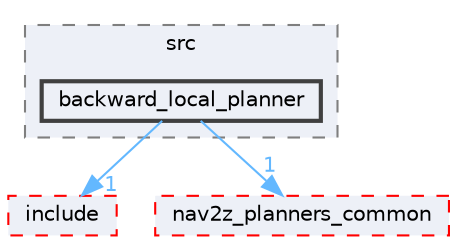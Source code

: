 digraph "smacc2_client_library/nav2z_client/custom_planners/backward_local_planner/src/backward_local_planner"
{
 // LATEX_PDF_SIZE
  bgcolor="transparent";
  edge [fontname=Helvetica,fontsize=10,labelfontname=Helvetica,labelfontsize=10];
  node [fontname=Helvetica,fontsize=10,shape=box,height=0.2,width=0.4];
  compound=true
  subgraph clusterdir_3781f604c0e34bfa2a1c9c0b3c50e1f6 {
    graph [ bgcolor="#edf0f7", pencolor="grey50", label="src", fontname=Helvetica,fontsize=10 style="filled,dashed", URL="dir_3781f604c0e34bfa2a1c9c0b3c50e1f6.html",tooltip=""]
  dir_37b171d6702421c21556403719686140 [label="backward_local_planner", fillcolor="#edf0f7", color="grey25", style="filled,bold", URL="dir_37b171d6702421c21556403719686140.html",tooltip=""];
  }
  dir_ef4d975d8355ccc14afb90f25382c836 [label="include", fillcolor="#edf0f7", color="red", style="filled,dashed", URL="dir_ef4d975d8355ccc14afb90f25382c836.html",tooltip=""];
  dir_ff0206bad6f2022af99afa405e1f2e4f [label="nav2z_planners_common", fillcolor="#edf0f7", color="red", style="filled,dashed", URL="dir_ff0206bad6f2022af99afa405e1f2e4f.html",tooltip=""];
  dir_37b171d6702421c21556403719686140->dir_ef4d975d8355ccc14afb90f25382c836 [headlabel="1", labeldistance=1.5 headhref="dir_000007_000052.html" color="steelblue1" fontcolor="steelblue1"];
  dir_37b171d6702421c21556403719686140->dir_ff0206bad6f2022af99afa405e1f2e4f [headlabel="1", labeldistance=1.5 headhref="dir_000007_000085.html" color="steelblue1" fontcolor="steelblue1"];
}
